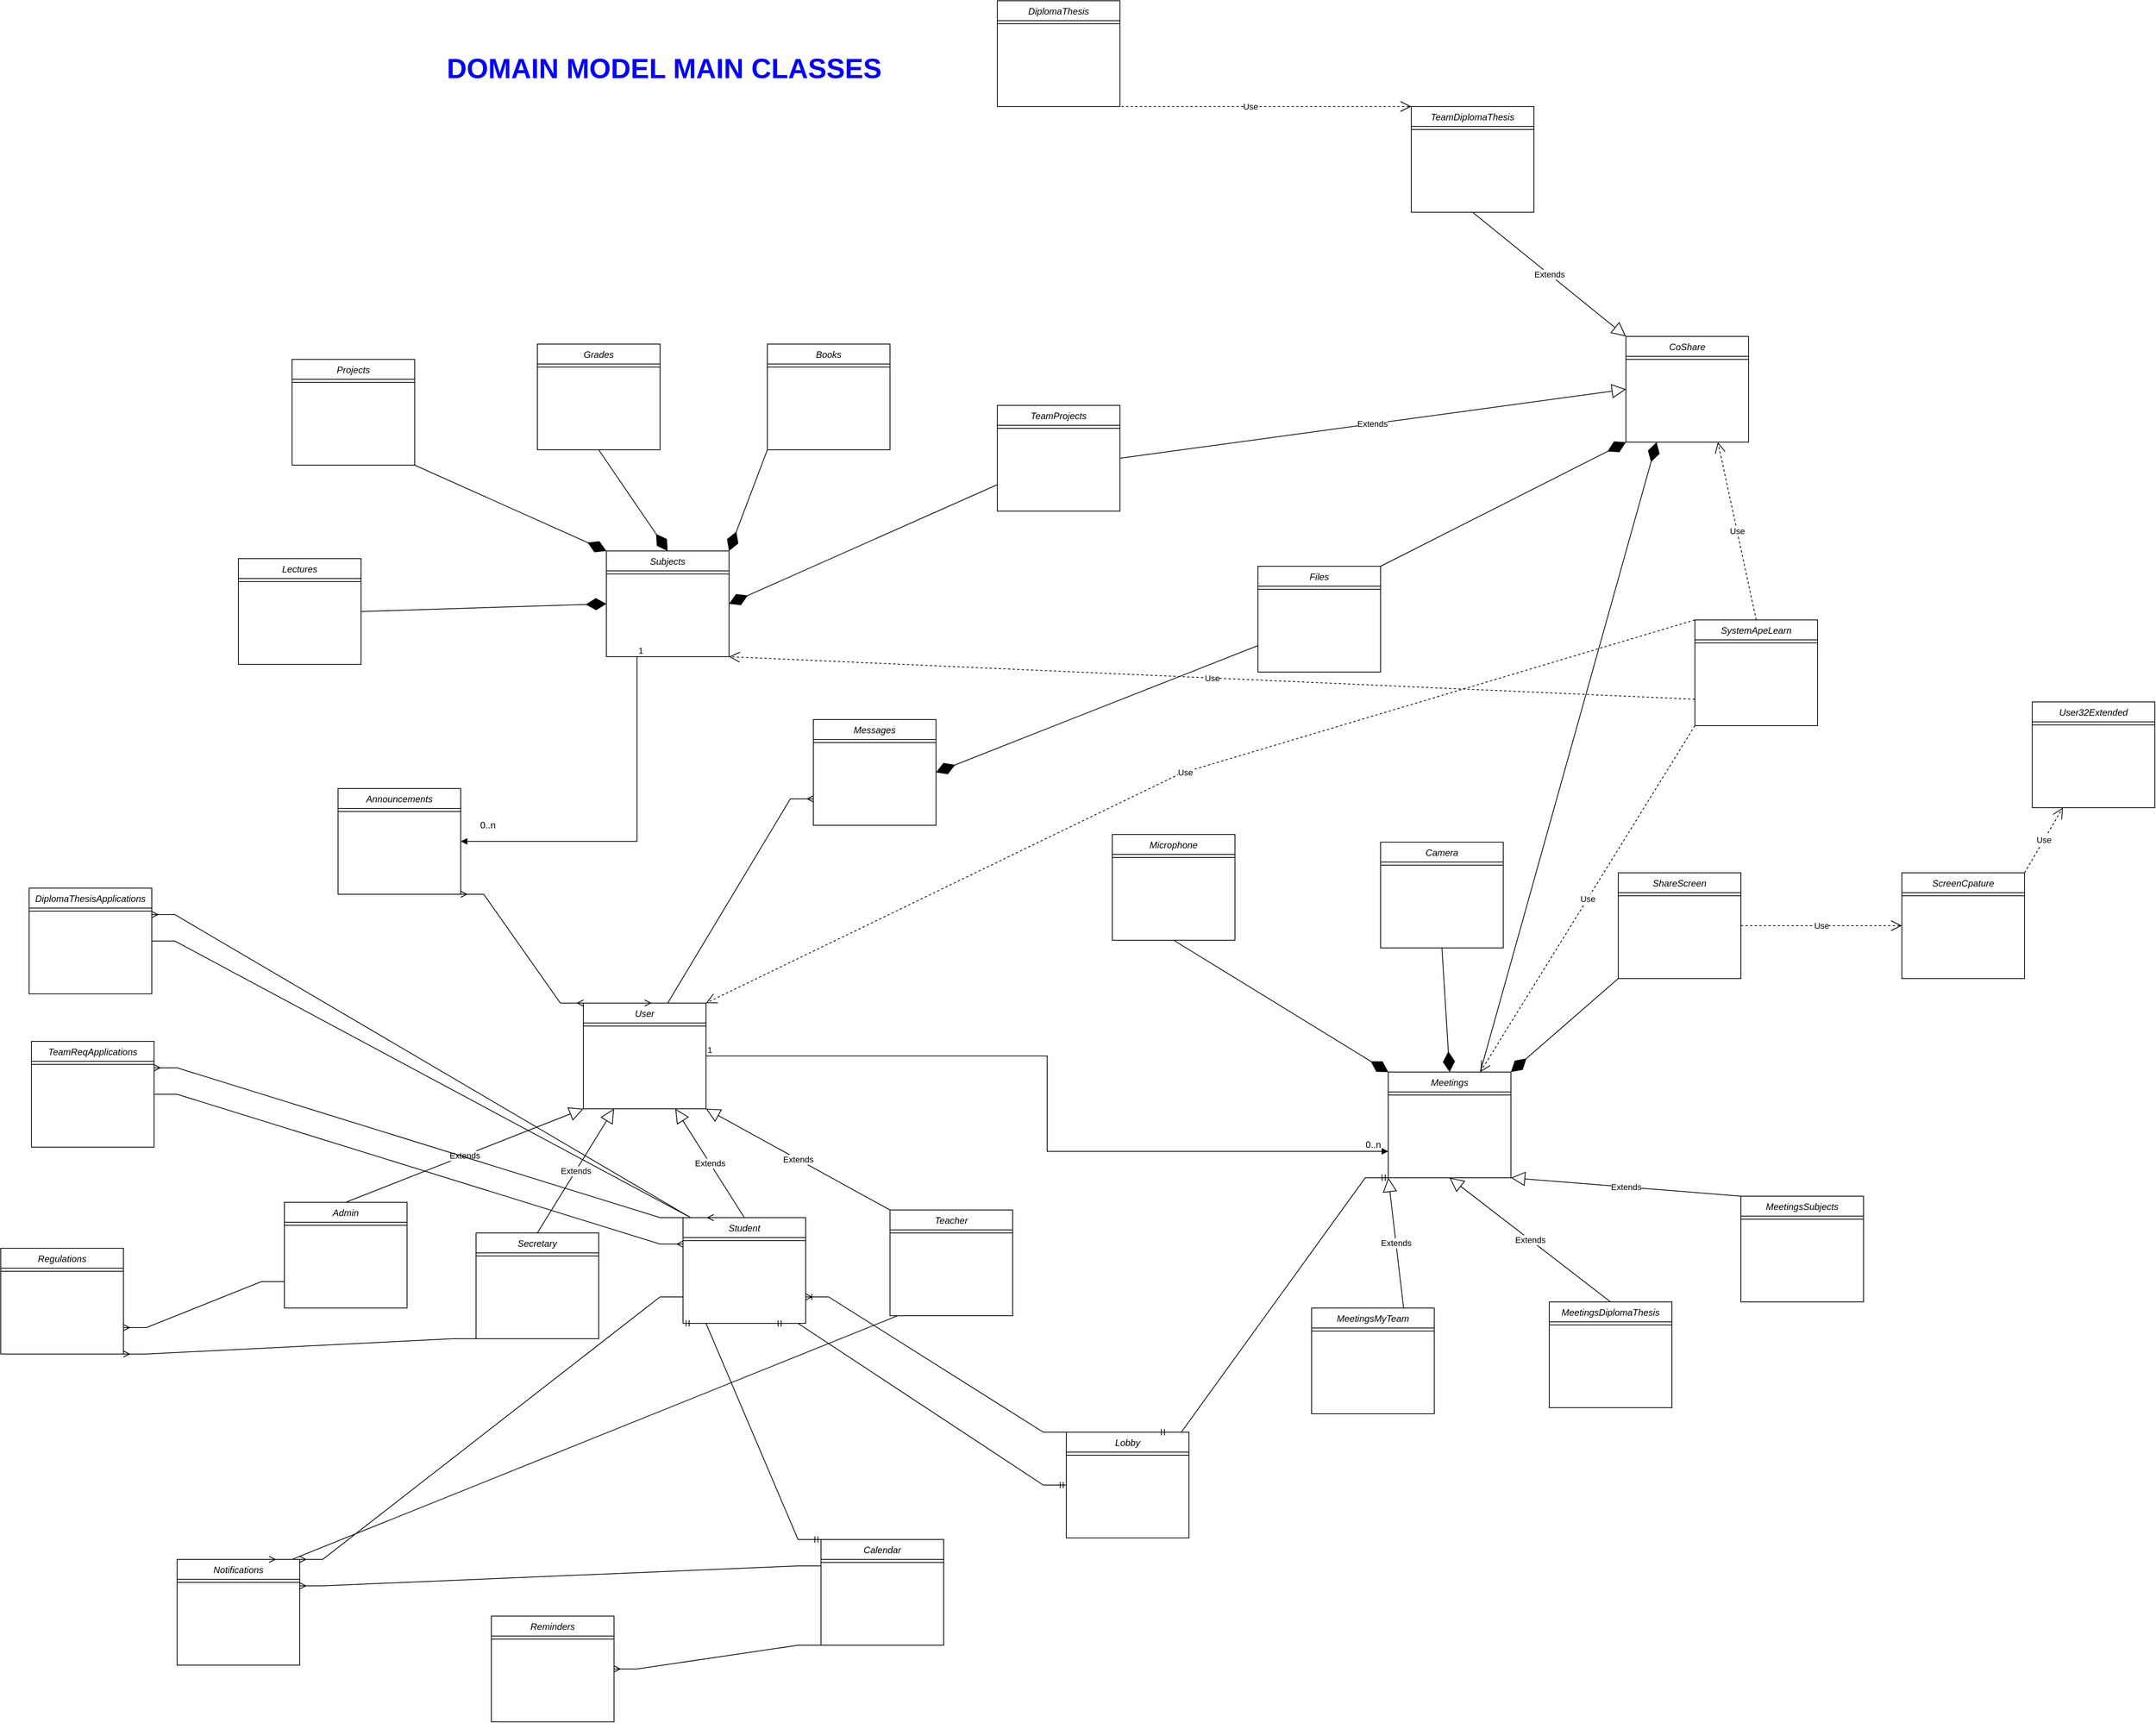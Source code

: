 <mxfile version="24.2.3" type="device">
  <diagram id="C5RBs43oDa-KdzZeNtuy" name="Page-1">
    <mxGraphModel dx="9427" dy="5818" grid="1" gridSize="10" guides="1" tooltips="1" connect="1" arrows="1" fold="1" page="1" pageScale="1" pageWidth="827" pageHeight="1169" math="0" shadow="0">
      <root>
        <mxCell id="WIyWlLk6GJQsqaUBKTNV-0" />
        <mxCell id="WIyWlLk6GJQsqaUBKTNV-1" parent="WIyWlLk6GJQsqaUBKTNV-0" />
        <mxCell id="zkfFHV4jXpPFQw0GAbJ--0" value="User" style="swimlane;fontStyle=2;align=center;verticalAlign=top;childLayout=stackLayout;horizontal=1;startSize=26;horizontalStack=0;resizeParent=1;resizeLast=0;collapsible=1;marginBottom=0;rounded=0;shadow=0;strokeWidth=1;" parent="WIyWlLk6GJQsqaUBKTNV-1" vertex="1">
          <mxGeometry x="150" y="40" width="160" height="138" as="geometry">
            <mxRectangle x="230" y="140" width="160" height="26" as="alternateBounds" />
          </mxGeometry>
        </mxCell>
        <mxCell id="zkfFHV4jXpPFQw0GAbJ--4" value="" style="line;html=1;strokeWidth=1;align=left;verticalAlign=middle;spacingTop=-1;spacingLeft=3;spacingRight=3;rotatable=0;labelPosition=right;points=[];portConstraint=eastwest;" parent="zkfFHV4jXpPFQw0GAbJ--0" vertex="1">
          <mxGeometry y="26" width="160" height="8" as="geometry" />
        </mxCell>
        <mxCell id="MNzMKHeOMLOMYJnxZXB7-0" value="Student" style="swimlane;fontStyle=2;align=center;verticalAlign=top;childLayout=stackLayout;horizontal=1;startSize=26;horizontalStack=0;resizeParent=1;resizeLast=0;collapsible=1;marginBottom=0;rounded=0;shadow=0;strokeWidth=1;" parent="WIyWlLk6GJQsqaUBKTNV-1" vertex="1">
          <mxGeometry x="280" y="320" width="160" height="138" as="geometry">
            <mxRectangle x="230" y="140" width="160" height="26" as="alternateBounds" />
          </mxGeometry>
        </mxCell>
        <mxCell id="MNzMKHeOMLOMYJnxZXB7-1" value="" style="line;html=1;strokeWidth=1;align=left;verticalAlign=middle;spacingTop=-1;spacingLeft=3;spacingRight=3;rotatable=0;labelPosition=right;points=[];portConstraint=eastwest;" parent="MNzMKHeOMLOMYJnxZXB7-0" vertex="1">
          <mxGeometry y="26" width="160" height="8" as="geometry" />
        </mxCell>
        <mxCell id="MNzMKHeOMLOMYJnxZXB7-2" value="Secretary" style="swimlane;fontStyle=2;align=center;verticalAlign=top;childLayout=stackLayout;horizontal=1;startSize=26;horizontalStack=0;resizeParent=1;resizeLast=0;collapsible=1;marginBottom=0;rounded=0;shadow=0;strokeWidth=1;" parent="WIyWlLk6GJQsqaUBKTNV-1" vertex="1">
          <mxGeometry x="10" y="340" width="160" height="138" as="geometry">
            <mxRectangle x="230" y="140" width="160" height="26" as="alternateBounds" />
          </mxGeometry>
        </mxCell>
        <mxCell id="MNzMKHeOMLOMYJnxZXB7-3" value="" style="line;html=1;strokeWidth=1;align=left;verticalAlign=middle;spacingTop=-1;spacingLeft=3;spacingRight=3;rotatable=0;labelPosition=right;points=[];portConstraint=eastwest;" parent="MNzMKHeOMLOMYJnxZXB7-2" vertex="1">
          <mxGeometry y="26" width="160" height="8" as="geometry" />
        </mxCell>
        <mxCell id="MNzMKHeOMLOMYJnxZXB7-4" value="Admin" style="swimlane;fontStyle=2;align=center;verticalAlign=top;childLayout=stackLayout;horizontal=1;startSize=26;horizontalStack=0;resizeParent=1;resizeLast=0;collapsible=1;marginBottom=0;rounded=0;shadow=0;strokeWidth=1;" parent="WIyWlLk6GJQsqaUBKTNV-1" vertex="1">
          <mxGeometry x="-240" y="300" width="160" height="138" as="geometry">
            <mxRectangle x="230" y="140" width="160" height="26" as="alternateBounds" />
          </mxGeometry>
        </mxCell>
        <mxCell id="MNzMKHeOMLOMYJnxZXB7-5" value="" style="line;html=1;strokeWidth=1;align=left;verticalAlign=middle;spacingTop=-1;spacingLeft=3;spacingRight=3;rotatable=0;labelPosition=right;points=[];portConstraint=eastwest;" parent="MNzMKHeOMLOMYJnxZXB7-4" vertex="1">
          <mxGeometry y="26" width="160" height="8" as="geometry" />
        </mxCell>
        <mxCell id="MNzMKHeOMLOMYJnxZXB7-6" value="Teacher" style="swimlane;fontStyle=2;align=center;verticalAlign=top;childLayout=stackLayout;horizontal=1;startSize=26;horizontalStack=0;resizeParent=1;resizeLast=0;collapsible=1;marginBottom=0;rounded=0;shadow=0;strokeWidth=1;" parent="WIyWlLk6GJQsqaUBKTNV-1" vertex="1">
          <mxGeometry x="550" y="310" width="160" height="138" as="geometry">
            <mxRectangle x="230" y="140" width="160" height="26" as="alternateBounds" />
          </mxGeometry>
        </mxCell>
        <mxCell id="MNzMKHeOMLOMYJnxZXB7-7" value="" style="line;html=1;strokeWidth=1;align=left;verticalAlign=middle;spacingTop=-1;spacingLeft=3;spacingRight=3;rotatable=0;labelPosition=right;points=[];portConstraint=eastwest;" parent="MNzMKHeOMLOMYJnxZXB7-6" vertex="1">
          <mxGeometry y="26" width="160" height="8" as="geometry" />
        </mxCell>
        <mxCell id="MNzMKHeOMLOMYJnxZXB7-8" value="Extends" style="endArrow=block;endSize=16;endFill=0;html=1;rounded=0;exitX=0.5;exitY=0;exitDx=0;exitDy=0;entryX=0;entryY=1;entryDx=0;entryDy=0;" parent="WIyWlLk6GJQsqaUBKTNV-1" source="MNzMKHeOMLOMYJnxZXB7-4" target="zkfFHV4jXpPFQw0GAbJ--0" edge="1">
          <mxGeometry width="160" relative="1" as="geometry">
            <mxPoint x="330" y="270" as="sourcePoint" />
            <mxPoint x="490" y="270" as="targetPoint" />
          </mxGeometry>
        </mxCell>
        <mxCell id="MNzMKHeOMLOMYJnxZXB7-9" value="Extends" style="endArrow=block;endSize=16;endFill=0;html=1;rounded=0;exitX=0.5;exitY=0;exitDx=0;exitDy=0;entryX=0.25;entryY=1;entryDx=0;entryDy=0;" parent="WIyWlLk6GJQsqaUBKTNV-1" source="MNzMKHeOMLOMYJnxZXB7-2" target="zkfFHV4jXpPFQw0GAbJ--0" edge="1">
          <mxGeometry width="160" relative="1" as="geometry">
            <mxPoint x="-150" y="310" as="sourcePoint" />
            <mxPoint x="160" y="188" as="targetPoint" />
          </mxGeometry>
        </mxCell>
        <mxCell id="MNzMKHeOMLOMYJnxZXB7-10" value="Extends" style="endArrow=block;endSize=16;endFill=0;html=1;rounded=0;exitX=0.5;exitY=0;exitDx=0;exitDy=0;entryX=0.75;entryY=1;entryDx=0;entryDy=0;" parent="WIyWlLk6GJQsqaUBKTNV-1" source="MNzMKHeOMLOMYJnxZXB7-0" target="zkfFHV4jXpPFQw0GAbJ--0" edge="1">
          <mxGeometry width="160" relative="1" as="geometry">
            <mxPoint x="100" y="350" as="sourcePoint" />
            <mxPoint x="200" y="188" as="targetPoint" />
          </mxGeometry>
        </mxCell>
        <mxCell id="MNzMKHeOMLOMYJnxZXB7-11" value="Extends" style="endArrow=block;endSize=16;endFill=0;html=1;rounded=0;exitX=0;exitY=0;exitDx=0;exitDy=0;entryX=1;entryY=1;entryDx=0;entryDy=0;" parent="WIyWlLk6GJQsqaUBKTNV-1" source="MNzMKHeOMLOMYJnxZXB7-6" target="zkfFHV4jXpPFQw0GAbJ--0" edge="1">
          <mxGeometry width="160" relative="1" as="geometry">
            <mxPoint x="370" y="350" as="sourcePoint" />
            <mxPoint x="280" y="188" as="targetPoint" />
          </mxGeometry>
        </mxCell>
        <mxCell id="MNzMKHeOMLOMYJnxZXB7-12" value="Meetings" style="swimlane;fontStyle=2;align=center;verticalAlign=top;childLayout=stackLayout;horizontal=1;startSize=26;horizontalStack=0;resizeParent=1;resizeLast=0;collapsible=1;marginBottom=0;rounded=0;shadow=0;strokeWidth=1;" parent="WIyWlLk6GJQsqaUBKTNV-1" vertex="1">
          <mxGeometry x="1200" y="130" width="160" height="138" as="geometry">
            <mxRectangle x="230" y="140" width="160" height="26" as="alternateBounds" />
          </mxGeometry>
        </mxCell>
        <mxCell id="MNzMKHeOMLOMYJnxZXB7-13" value="" style="line;html=1;strokeWidth=1;align=left;verticalAlign=middle;spacingTop=-1;spacingLeft=3;spacingRight=3;rotatable=0;labelPosition=right;points=[];portConstraint=eastwest;" parent="MNzMKHeOMLOMYJnxZXB7-12" vertex="1">
          <mxGeometry y="26" width="160" height="8" as="geometry" />
        </mxCell>
        <mxCell id="MNzMKHeOMLOMYJnxZXB7-14" value="Camera" style="swimlane;fontStyle=2;align=center;verticalAlign=top;childLayout=stackLayout;horizontal=1;startSize=26;horizontalStack=0;resizeParent=1;resizeLast=0;collapsible=1;marginBottom=0;rounded=0;shadow=0;strokeWidth=1;" parent="WIyWlLk6GJQsqaUBKTNV-1" vertex="1">
          <mxGeometry x="1190" y="-170" width="160" height="138" as="geometry">
            <mxRectangle x="230" y="140" width="160" height="26" as="alternateBounds" />
          </mxGeometry>
        </mxCell>
        <mxCell id="MNzMKHeOMLOMYJnxZXB7-15" value="" style="line;html=1;strokeWidth=1;align=left;verticalAlign=middle;spacingTop=-1;spacingLeft=3;spacingRight=3;rotatable=0;labelPosition=right;points=[];portConstraint=eastwest;" parent="MNzMKHeOMLOMYJnxZXB7-14" vertex="1">
          <mxGeometry y="26" width="160" height="8" as="geometry" />
        </mxCell>
        <mxCell id="MNzMKHeOMLOMYJnxZXB7-16" value="ShareScreen" style="swimlane;fontStyle=2;align=center;verticalAlign=top;childLayout=stackLayout;horizontal=1;startSize=26;horizontalStack=0;resizeParent=1;resizeLast=0;collapsible=1;marginBottom=0;rounded=0;shadow=0;strokeWidth=1;" parent="WIyWlLk6GJQsqaUBKTNV-1" vertex="1">
          <mxGeometry x="1500" y="-130" width="160" height="138" as="geometry">
            <mxRectangle x="230" y="140" width="160" height="26" as="alternateBounds" />
          </mxGeometry>
        </mxCell>
        <mxCell id="MNzMKHeOMLOMYJnxZXB7-17" value="" style="line;html=1;strokeWidth=1;align=left;verticalAlign=middle;spacingTop=-1;spacingLeft=3;spacingRight=3;rotatable=0;labelPosition=right;points=[];portConstraint=eastwest;" parent="MNzMKHeOMLOMYJnxZXB7-16" vertex="1">
          <mxGeometry y="26" width="160" height="8" as="geometry" />
        </mxCell>
        <mxCell id="MNzMKHeOMLOMYJnxZXB7-18" value="Microphone" style="swimlane;fontStyle=2;align=center;verticalAlign=top;childLayout=stackLayout;horizontal=1;startSize=26;horizontalStack=0;resizeParent=1;resizeLast=0;collapsible=1;marginBottom=0;rounded=0;shadow=0;strokeWidth=1;" parent="WIyWlLk6GJQsqaUBKTNV-1" vertex="1">
          <mxGeometry x="840" y="-180" width="160" height="138" as="geometry">
            <mxRectangle x="230" y="140" width="160" height="26" as="alternateBounds" />
          </mxGeometry>
        </mxCell>
        <mxCell id="MNzMKHeOMLOMYJnxZXB7-19" value="" style="line;html=1;strokeWidth=1;align=left;verticalAlign=middle;spacingTop=-1;spacingLeft=3;spacingRight=3;rotatable=0;labelPosition=right;points=[];portConstraint=eastwest;" parent="MNzMKHeOMLOMYJnxZXB7-18" vertex="1">
          <mxGeometry y="26" width="160" height="8" as="geometry" />
        </mxCell>
        <mxCell id="MNzMKHeOMLOMYJnxZXB7-20" value="" style="endArrow=diamondThin;endFill=1;endSize=24;html=1;rounded=0;exitX=0.5;exitY=1;exitDx=0;exitDy=0;entryX=0;entryY=0;entryDx=0;entryDy=0;" parent="WIyWlLk6GJQsqaUBKTNV-1" source="MNzMKHeOMLOMYJnxZXB7-18" target="MNzMKHeOMLOMYJnxZXB7-12" edge="1">
          <mxGeometry width="160" relative="1" as="geometry">
            <mxPoint x="810" y="240" as="sourcePoint" />
            <mxPoint x="970" y="240" as="targetPoint" />
          </mxGeometry>
        </mxCell>
        <mxCell id="MNzMKHeOMLOMYJnxZXB7-21" value="" style="endArrow=diamondThin;endFill=1;endSize=24;html=1;rounded=0;exitX=0.5;exitY=1;exitDx=0;exitDy=0;entryX=0.5;entryY=0;entryDx=0;entryDy=0;" parent="WIyWlLk6GJQsqaUBKTNV-1" source="MNzMKHeOMLOMYJnxZXB7-14" target="MNzMKHeOMLOMYJnxZXB7-12" edge="1">
          <mxGeometry width="160" relative="1" as="geometry">
            <mxPoint x="930" y="-32" as="sourcePoint" />
            <mxPoint x="1210" y="140" as="targetPoint" />
          </mxGeometry>
        </mxCell>
        <mxCell id="MNzMKHeOMLOMYJnxZXB7-22" value="" style="endArrow=diamondThin;endFill=1;endSize=24;html=1;rounded=0;exitX=0;exitY=1;exitDx=0;exitDy=0;entryX=1;entryY=0;entryDx=0;entryDy=0;" parent="WIyWlLk6GJQsqaUBKTNV-1" source="MNzMKHeOMLOMYJnxZXB7-16" target="MNzMKHeOMLOMYJnxZXB7-12" edge="1">
          <mxGeometry width="160" relative="1" as="geometry">
            <mxPoint x="1280" y="-22" as="sourcePoint" />
            <mxPoint x="1290" y="140" as="targetPoint" />
          </mxGeometry>
        </mxCell>
        <mxCell id="MNzMKHeOMLOMYJnxZXB7-23" value="MeetingsDiplomaThesis" style="swimlane;fontStyle=2;align=center;verticalAlign=top;childLayout=stackLayout;horizontal=1;startSize=26;horizontalStack=0;resizeParent=1;resizeLast=0;collapsible=1;marginBottom=0;rounded=0;shadow=0;strokeWidth=1;" parent="WIyWlLk6GJQsqaUBKTNV-1" vertex="1">
          <mxGeometry x="1410" y="430" width="160" height="138" as="geometry">
            <mxRectangle x="230" y="140" width="160" height="26" as="alternateBounds" />
          </mxGeometry>
        </mxCell>
        <mxCell id="MNzMKHeOMLOMYJnxZXB7-24" value="" style="line;html=1;strokeWidth=1;align=left;verticalAlign=middle;spacingTop=-1;spacingLeft=3;spacingRight=3;rotatable=0;labelPosition=right;points=[];portConstraint=eastwest;" parent="MNzMKHeOMLOMYJnxZXB7-23" vertex="1">
          <mxGeometry y="26" width="160" height="8" as="geometry" />
        </mxCell>
        <mxCell id="MNzMKHeOMLOMYJnxZXB7-25" value="MeetingsMyTeam" style="swimlane;fontStyle=2;align=center;verticalAlign=top;childLayout=stackLayout;horizontal=1;startSize=26;horizontalStack=0;resizeParent=1;resizeLast=0;collapsible=1;marginBottom=0;rounded=0;shadow=0;strokeWidth=1;" parent="WIyWlLk6GJQsqaUBKTNV-1" vertex="1">
          <mxGeometry x="1100" y="438" width="160" height="138" as="geometry">
            <mxRectangle x="230" y="140" width="160" height="26" as="alternateBounds" />
          </mxGeometry>
        </mxCell>
        <mxCell id="MNzMKHeOMLOMYJnxZXB7-26" value="" style="line;html=1;strokeWidth=1;align=left;verticalAlign=middle;spacingTop=-1;spacingLeft=3;spacingRight=3;rotatable=0;labelPosition=right;points=[];portConstraint=eastwest;" parent="MNzMKHeOMLOMYJnxZXB7-25" vertex="1">
          <mxGeometry y="26" width="160" height="8" as="geometry" />
        </mxCell>
        <mxCell id="MNzMKHeOMLOMYJnxZXB7-27" value="MeetingsSubjects" style="swimlane;fontStyle=2;align=center;verticalAlign=top;childLayout=stackLayout;horizontal=1;startSize=26;horizontalStack=0;resizeParent=1;resizeLast=0;collapsible=1;marginBottom=0;rounded=0;shadow=0;strokeWidth=1;" parent="WIyWlLk6GJQsqaUBKTNV-1" vertex="1">
          <mxGeometry x="1660" y="292" width="160" height="138" as="geometry">
            <mxRectangle x="230" y="140" width="160" height="26" as="alternateBounds" />
          </mxGeometry>
        </mxCell>
        <mxCell id="MNzMKHeOMLOMYJnxZXB7-28" value="" style="line;html=1;strokeWidth=1;align=left;verticalAlign=middle;spacingTop=-1;spacingLeft=3;spacingRight=3;rotatable=0;labelPosition=right;points=[];portConstraint=eastwest;" parent="MNzMKHeOMLOMYJnxZXB7-27" vertex="1">
          <mxGeometry y="26" width="160" height="8" as="geometry" />
        </mxCell>
        <mxCell id="MNzMKHeOMLOMYJnxZXB7-29" value="Extends" style="endArrow=block;endSize=16;endFill=0;html=1;rounded=0;exitX=0.75;exitY=0;exitDx=0;exitDy=0;entryX=0;entryY=1;entryDx=0;entryDy=0;" parent="WIyWlLk6GJQsqaUBKTNV-1" source="MNzMKHeOMLOMYJnxZXB7-25" target="MNzMKHeOMLOMYJnxZXB7-12" edge="1">
          <mxGeometry x="-0.002" width="160" relative="1" as="geometry">
            <mxPoint x="910" y="268" as="sourcePoint" />
            <mxPoint x="670" y="136" as="targetPoint" />
            <mxPoint as="offset" />
          </mxGeometry>
        </mxCell>
        <mxCell id="MNzMKHeOMLOMYJnxZXB7-30" value="Extends" style="endArrow=block;endSize=16;endFill=0;html=1;rounded=0;exitX=0.5;exitY=0;exitDx=0;exitDy=0;entryX=0.5;entryY=1;entryDx=0;entryDy=0;" parent="WIyWlLk6GJQsqaUBKTNV-1" source="MNzMKHeOMLOMYJnxZXB7-23" target="MNzMKHeOMLOMYJnxZXB7-12" edge="1">
          <mxGeometry width="160" relative="1" as="geometry">
            <mxPoint x="1070" y="390" as="sourcePoint" />
            <mxPoint x="1210" y="278" as="targetPoint" />
          </mxGeometry>
        </mxCell>
        <mxCell id="MNzMKHeOMLOMYJnxZXB7-31" value="Extends" style="endArrow=block;endSize=16;endFill=0;html=1;rounded=0;exitX=0;exitY=0;exitDx=0;exitDy=0;entryX=1;entryY=1;entryDx=0;entryDy=0;" parent="WIyWlLk6GJQsqaUBKTNV-1" source="MNzMKHeOMLOMYJnxZXB7-27" target="MNzMKHeOMLOMYJnxZXB7-12" edge="1">
          <mxGeometry width="160" relative="1" as="geometry">
            <mxPoint x="1310" y="440" as="sourcePoint" />
            <mxPoint x="1290" y="278" as="targetPoint" />
          </mxGeometry>
        </mxCell>
        <mxCell id="MNzMKHeOMLOMYJnxZXB7-32" value="" style="endArrow=block;endFill=1;html=1;edgeStyle=orthogonalEdgeStyle;align=left;verticalAlign=top;rounded=0;exitX=1;exitY=0.5;exitDx=0;exitDy=0;entryX=0;entryY=0.75;entryDx=0;entryDy=0;" parent="WIyWlLk6GJQsqaUBKTNV-1" source="zkfFHV4jXpPFQw0GAbJ--0" target="MNzMKHeOMLOMYJnxZXB7-12" edge="1">
          <mxGeometry x="-1" relative="1" as="geometry">
            <mxPoint x="890" y="240" as="sourcePoint" />
            <mxPoint x="1050" y="240" as="targetPoint" />
          </mxGeometry>
        </mxCell>
        <mxCell id="MNzMKHeOMLOMYJnxZXB7-33" value="1" style="edgeLabel;resizable=0;html=1;align=left;verticalAlign=bottom;" parent="MNzMKHeOMLOMYJnxZXB7-32" connectable="0" vertex="1">
          <mxGeometry x="-1" relative="1" as="geometry" />
        </mxCell>
        <mxCell id="MNzMKHeOMLOMYJnxZXB7-34" value="0..n" style="text;html=1;align=center;verticalAlign=middle;resizable=0;points=[];autosize=1;strokeColor=none;fillColor=none;" parent="WIyWlLk6GJQsqaUBKTNV-1" vertex="1">
          <mxGeometry x="1160" y="210" width="40" height="30" as="geometry" />
        </mxCell>
        <mxCell id="MNzMKHeOMLOMYJnxZXB7-35" value="Subjects" style="swimlane;fontStyle=2;align=center;verticalAlign=top;childLayout=stackLayout;horizontal=1;startSize=26;horizontalStack=0;resizeParent=1;resizeLast=0;collapsible=1;marginBottom=0;rounded=0;shadow=0;strokeWidth=1;" parent="WIyWlLk6GJQsqaUBKTNV-1" vertex="1">
          <mxGeometry x="180" y="-550" width="160" height="138" as="geometry">
            <mxRectangle x="230" y="140" width="160" height="26" as="alternateBounds" />
          </mxGeometry>
        </mxCell>
        <mxCell id="MNzMKHeOMLOMYJnxZXB7-36" value="" style="line;html=1;strokeWidth=1;align=left;verticalAlign=middle;spacingTop=-1;spacingLeft=3;spacingRight=3;rotatable=0;labelPosition=right;points=[];portConstraint=eastwest;" parent="MNzMKHeOMLOMYJnxZXB7-35" vertex="1">
          <mxGeometry y="26" width="160" height="8" as="geometry" />
        </mxCell>
        <mxCell id="MNzMKHeOMLOMYJnxZXB7-39" value="TeamProjects" style="swimlane;fontStyle=2;align=center;verticalAlign=top;childLayout=stackLayout;horizontal=1;startSize=26;horizontalStack=0;resizeParent=1;resizeLast=0;collapsible=1;marginBottom=0;rounded=0;shadow=0;strokeWidth=1;" parent="WIyWlLk6GJQsqaUBKTNV-1" vertex="1">
          <mxGeometry x="690" y="-740" width="160" height="138" as="geometry">
            <mxRectangle x="230" y="140" width="160" height="26" as="alternateBounds" />
          </mxGeometry>
        </mxCell>
        <mxCell id="MNzMKHeOMLOMYJnxZXB7-40" value="" style="line;html=1;strokeWidth=1;align=left;verticalAlign=middle;spacingTop=-1;spacingLeft=3;spacingRight=3;rotatable=0;labelPosition=right;points=[];portConstraint=eastwest;" parent="MNzMKHeOMLOMYJnxZXB7-39" vertex="1">
          <mxGeometry y="26" width="160" height="8" as="geometry" />
        </mxCell>
        <mxCell id="MNzMKHeOMLOMYJnxZXB7-41" value="Lectures" style="swimlane;fontStyle=2;align=center;verticalAlign=top;childLayout=stackLayout;horizontal=1;startSize=26;horizontalStack=0;resizeParent=1;resizeLast=0;collapsible=1;marginBottom=0;rounded=0;shadow=0;strokeWidth=1;" parent="WIyWlLk6GJQsqaUBKTNV-1" vertex="1">
          <mxGeometry x="-300" y="-540" width="160" height="138" as="geometry">
            <mxRectangle x="230" y="140" width="160" height="26" as="alternateBounds" />
          </mxGeometry>
        </mxCell>
        <mxCell id="MNzMKHeOMLOMYJnxZXB7-42" value="" style="line;html=1;strokeWidth=1;align=left;verticalAlign=middle;spacingTop=-1;spacingLeft=3;spacingRight=3;rotatable=0;labelPosition=right;points=[];portConstraint=eastwest;" parent="MNzMKHeOMLOMYJnxZXB7-41" vertex="1">
          <mxGeometry y="26" width="160" height="8" as="geometry" />
        </mxCell>
        <mxCell id="MNzMKHeOMLOMYJnxZXB7-43" value="Books" style="swimlane;fontStyle=2;align=center;verticalAlign=top;childLayout=stackLayout;horizontal=1;startSize=26;horizontalStack=0;resizeParent=1;resizeLast=0;collapsible=1;marginBottom=0;rounded=0;shadow=0;strokeWidth=1;" parent="WIyWlLk6GJQsqaUBKTNV-1" vertex="1">
          <mxGeometry x="390" y="-820" width="160" height="138" as="geometry">
            <mxRectangle x="230" y="140" width="160" height="26" as="alternateBounds" />
          </mxGeometry>
        </mxCell>
        <mxCell id="MNzMKHeOMLOMYJnxZXB7-44" value="" style="line;html=1;strokeWidth=1;align=left;verticalAlign=middle;spacingTop=-1;spacingLeft=3;spacingRight=3;rotatable=0;labelPosition=right;points=[];portConstraint=eastwest;" parent="MNzMKHeOMLOMYJnxZXB7-43" vertex="1">
          <mxGeometry y="26" width="160" height="8" as="geometry" />
        </mxCell>
        <mxCell id="MNzMKHeOMLOMYJnxZXB7-45" value="Grades" style="swimlane;fontStyle=2;align=center;verticalAlign=top;childLayout=stackLayout;horizontal=1;startSize=26;horizontalStack=0;resizeParent=1;resizeLast=0;collapsible=1;marginBottom=0;rounded=0;shadow=0;strokeWidth=1;" parent="WIyWlLk6GJQsqaUBKTNV-1" vertex="1">
          <mxGeometry x="90" y="-820" width="160" height="138" as="geometry">
            <mxRectangle x="230" y="140" width="160" height="26" as="alternateBounds" />
          </mxGeometry>
        </mxCell>
        <mxCell id="MNzMKHeOMLOMYJnxZXB7-46" value="" style="line;html=1;strokeWidth=1;align=left;verticalAlign=middle;spacingTop=-1;spacingLeft=3;spacingRight=3;rotatable=0;labelPosition=right;points=[];portConstraint=eastwest;" parent="MNzMKHeOMLOMYJnxZXB7-45" vertex="1">
          <mxGeometry y="26" width="160" height="8" as="geometry" />
        </mxCell>
        <mxCell id="MNzMKHeOMLOMYJnxZXB7-47" value="Projects" style="swimlane;fontStyle=2;align=center;verticalAlign=top;childLayout=stackLayout;horizontal=1;startSize=26;horizontalStack=0;resizeParent=1;resizeLast=0;collapsible=1;marginBottom=0;rounded=0;shadow=0;strokeWidth=1;" parent="WIyWlLk6GJQsqaUBKTNV-1" vertex="1">
          <mxGeometry x="-230" y="-800" width="160" height="138" as="geometry">
            <mxRectangle x="230" y="140" width="160" height="26" as="alternateBounds" />
          </mxGeometry>
        </mxCell>
        <mxCell id="MNzMKHeOMLOMYJnxZXB7-48" value="" style="line;html=1;strokeWidth=1;align=left;verticalAlign=middle;spacingTop=-1;spacingLeft=3;spacingRight=3;rotatable=0;labelPosition=right;points=[];portConstraint=eastwest;" parent="MNzMKHeOMLOMYJnxZXB7-47" vertex="1">
          <mxGeometry y="26" width="160" height="8" as="geometry" />
        </mxCell>
        <mxCell id="MNzMKHeOMLOMYJnxZXB7-49" value="" style="endArrow=diamondThin;endFill=1;endSize=24;html=1;rounded=0;exitX=1;exitY=1;exitDx=0;exitDy=0;entryX=0;entryY=0;entryDx=0;entryDy=0;" parent="WIyWlLk6GJQsqaUBKTNV-1" source="MNzMKHeOMLOMYJnxZXB7-47" target="MNzMKHeOMLOMYJnxZXB7-35" edge="1">
          <mxGeometry width="160" relative="1" as="geometry">
            <mxPoint x="-90" y="-662" as="sourcePoint" />
            <mxPoint x="190" y="-490" as="targetPoint" />
          </mxGeometry>
        </mxCell>
        <mxCell id="MNzMKHeOMLOMYJnxZXB7-50" value="" style="endArrow=diamondThin;endFill=1;endSize=24;html=1;rounded=0;exitX=1;exitY=0.5;exitDx=0;exitDy=0;entryX=0;entryY=0.5;entryDx=0;entryDy=0;" parent="WIyWlLk6GJQsqaUBKTNV-1" source="MNzMKHeOMLOMYJnxZXB7-41" target="MNzMKHeOMLOMYJnxZXB7-35" edge="1">
          <mxGeometry width="160" relative="1" as="geometry">
            <mxPoint x="-60" y="-652" as="sourcePoint" />
            <mxPoint x="190" y="-540" as="targetPoint" />
          </mxGeometry>
        </mxCell>
        <mxCell id="MNzMKHeOMLOMYJnxZXB7-51" value="" style="endArrow=diamondThin;endFill=1;endSize=24;html=1;rounded=0;exitX=0.5;exitY=1;exitDx=0;exitDy=0;entryX=0.5;entryY=0;entryDx=0;entryDy=0;" parent="WIyWlLk6GJQsqaUBKTNV-1" source="MNzMKHeOMLOMYJnxZXB7-45" target="MNzMKHeOMLOMYJnxZXB7-35" edge="1">
          <mxGeometry width="160" relative="1" as="geometry">
            <mxPoint x="-130" y="-461" as="sourcePoint" />
            <mxPoint x="190" y="-471" as="targetPoint" />
          </mxGeometry>
        </mxCell>
        <mxCell id="MNzMKHeOMLOMYJnxZXB7-52" value="" style="endArrow=diamondThin;endFill=1;endSize=24;html=1;rounded=0;exitX=0;exitY=1;exitDx=0;exitDy=0;entryX=1;entryY=0;entryDx=0;entryDy=0;" parent="WIyWlLk6GJQsqaUBKTNV-1" source="MNzMKHeOMLOMYJnxZXB7-43" target="MNzMKHeOMLOMYJnxZXB7-35" edge="1">
          <mxGeometry width="160" relative="1" as="geometry">
            <mxPoint x="180" y="-672" as="sourcePoint" />
            <mxPoint x="270" y="-540" as="targetPoint" />
          </mxGeometry>
        </mxCell>
        <mxCell id="MNzMKHeOMLOMYJnxZXB7-53" value="" style="endArrow=diamondThin;endFill=1;endSize=24;html=1;rounded=0;exitX=0;exitY=0.75;exitDx=0;exitDy=0;entryX=1;entryY=0.5;entryDx=0;entryDy=0;" parent="WIyWlLk6GJQsqaUBKTNV-1" source="MNzMKHeOMLOMYJnxZXB7-39" target="MNzMKHeOMLOMYJnxZXB7-35" edge="1">
          <mxGeometry width="160" relative="1" as="geometry">
            <mxPoint x="400" y="-672" as="sourcePoint" />
            <mxPoint x="350" y="-540" as="targetPoint" />
          </mxGeometry>
        </mxCell>
        <mxCell id="MNzMKHeOMLOMYJnxZXB7-54" value="CoShare" style="swimlane;fontStyle=2;align=center;verticalAlign=top;childLayout=stackLayout;horizontal=1;startSize=26;horizontalStack=0;resizeParent=1;resizeLast=0;collapsible=1;marginBottom=0;rounded=0;shadow=0;strokeWidth=1;" parent="WIyWlLk6GJQsqaUBKTNV-1" vertex="1">
          <mxGeometry x="1510" y="-830" width="160" height="138" as="geometry">
            <mxRectangle x="230" y="140" width="160" height="26" as="alternateBounds" />
          </mxGeometry>
        </mxCell>
        <mxCell id="MNzMKHeOMLOMYJnxZXB7-55" value="" style="line;html=1;strokeWidth=1;align=left;verticalAlign=middle;spacingTop=-1;spacingLeft=3;spacingRight=3;rotatable=0;labelPosition=right;points=[];portConstraint=eastwest;" parent="MNzMKHeOMLOMYJnxZXB7-54" vertex="1">
          <mxGeometry y="26" width="160" height="8" as="geometry" />
        </mxCell>
        <mxCell id="MNzMKHeOMLOMYJnxZXB7-57" value="" style="endArrow=diamondThin;endFill=1;endSize=24;html=1;rounded=0;exitX=0.75;exitY=0;exitDx=0;exitDy=0;entryX=0.25;entryY=1;entryDx=0;entryDy=0;" parent="WIyWlLk6GJQsqaUBKTNV-1" source="MNzMKHeOMLOMYJnxZXB7-12" target="MNzMKHeOMLOMYJnxZXB7-54" edge="1">
          <mxGeometry width="160" relative="1" as="geometry">
            <mxPoint x="1550" y="-330" as="sourcePoint" />
            <mxPoint x="1440" y="-440" as="targetPoint" />
          </mxGeometry>
        </mxCell>
        <mxCell id="MNzMKHeOMLOMYJnxZXB7-58" value="Files" style="swimlane;fontStyle=2;align=center;verticalAlign=top;childLayout=stackLayout;horizontal=1;startSize=26;horizontalStack=0;resizeParent=1;resizeLast=0;collapsible=1;marginBottom=0;rounded=0;shadow=0;strokeWidth=1;" parent="WIyWlLk6GJQsqaUBKTNV-1" vertex="1">
          <mxGeometry x="1030" y="-530" width="160" height="138" as="geometry">
            <mxRectangle x="230" y="140" width="160" height="26" as="alternateBounds" />
          </mxGeometry>
        </mxCell>
        <mxCell id="MNzMKHeOMLOMYJnxZXB7-59" value="" style="line;html=1;strokeWidth=1;align=left;verticalAlign=middle;spacingTop=-1;spacingLeft=3;spacingRight=3;rotatable=0;labelPosition=right;points=[];portConstraint=eastwest;" parent="MNzMKHeOMLOMYJnxZXB7-58" vertex="1">
          <mxGeometry y="26" width="160" height="8" as="geometry" />
        </mxCell>
        <mxCell id="MNzMKHeOMLOMYJnxZXB7-60" value="" style="endArrow=diamondThin;endFill=1;endSize=24;html=1;rounded=0;exitX=1;exitY=0;exitDx=0;exitDy=0;entryX=0;entryY=1;entryDx=0;entryDy=0;" parent="WIyWlLk6GJQsqaUBKTNV-1" source="MNzMKHeOMLOMYJnxZXB7-58" target="MNzMKHeOMLOMYJnxZXB7-54" edge="1">
          <mxGeometry width="160" relative="1" as="geometry">
            <mxPoint x="1520" y="-682" as="sourcePoint" />
            <mxPoint x="1480" y="-630" as="targetPoint" />
          </mxGeometry>
        </mxCell>
        <mxCell id="MNzMKHeOMLOMYJnxZXB7-61" value="Messages" style="swimlane;fontStyle=2;align=center;verticalAlign=top;childLayout=stackLayout;horizontal=1;startSize=26;horizontalStack=0;resizeParent=1;resizeLast=0;collapsible=1;marginBottom=0;rounded=0;shadow=0;strokeWidth=1;" parent="WIyWlLk6GJQsqaUBKTNV-1" vertex="1">
          <mxGeometry x="450" y="-330" width="160" height="138" as="geometry">
            <mxRectangle x="230" y="140" width="160" height="26" as="alternateBounds" />
          </mxGeometry>
        </mxCell>
        <mxCell id="MNzMKHeOMLOMYJnxZXB7-62" value="" style="line;html=1;strokeWidth=1;align=left;verticalAlign=middle;spacingTop=-1;spacingLeft=3;spacingRight=3;rotatable=0;labelPosition=right;points=[];portConstraint=eastwest;" parent="MNzMKHeOMLOMYJnxZXB7-61" vertex="1">
          <mxGeometry y="26" width="160" height="8" as="geometry" />
        </mxCell>
        <mxCell id="MNzMKHeOMLOMYJnxZXB7-63" value="" style="endArrow=diamondThin;endFill=1;endSize=24;html=1;rounded=0;exitX=0;exitY=0.75;exitDx=0;exitDy=0;entryX=1;entryY=0.5;entryDx=0;entryDy=0;" parent="WIyWlLk6GJQsqaUBKTNV-1" source="MNzMKHeOMLOMYJnxZXB7-58" target="MNzMKHeOMLOMYJnxZXB7-61" edge="1">
          <mxGeometry width="160" relative="1" as="geometry">
            <mxPoint x="1010" y="-579" as="sourcePoint" />
            <mxPoint x="690" y="-383" as="targetPoint" />
          </mxGeometry>
        </mxCell>
        <mxCell id="MNzMKHeOMLOMYJnxZXB7-64" value="Use" style="endArrow=open;endSize=12;dashed=1;html=1;rounded=0;exitX=1;exitY=0.5;exitDx=0;exitDy=0;entryX=0;entryY=0.5;entryDx=0;entryDy=0;" parent="WIyWlLk6GJQsqaUBKTNV-1" source="MNzMKHeOMLOMYJnxZXB7-16" target="MNzMKHeOMLOMYJnxZXB7-65" edge="1">
          <mxGeometry width="160" relative="1" as="geometry">
            <mxPoint x="1620" y="-290" as="sourcePoint" />
            <mxPoint x="1780" y="-290" as="targetPoint" />
          </mxGeometry>
        </mxCell>
        <mxCell id="MNzMKHeOMLOMYJnxZXB7-65" value="ScreenCpature" style="swimlane;fontStyle=2;align=center;verticalAlign=top;childLayout=stackLayout;horizontal=1;startSize=26;horizontalStack=0;resizeParent=1;resizeLast=0;collapsible=1;marginBottom=0;rounded=0;shadow=0;strokeWidth=1;" parent="WIyWlLk6GJQsqaUBKTNV-1" vertex="1">
          <mxGeometry x="1870" y="-130" width="160" height="138" as="geometry">
            <mxRectangle x="230" y="140" width="160" height="26" as="alternateBounds" />
          </mxGeometry>
        </mxCell>
        <mxCell id="MNzMKHeOMLOMYJnxZXB7-66" value="" style="line;html=1;strokeWidth=1;align=left;verticalAlign=middle;spacingTop=-1;spacingLeft=3;spacingRight=3;rotatable=0;labelPosition=right;points=[];portConstraint=eastwest;" parent="MNzMKHeOMLOMYJnxZXB7-65" vertex="1">
          <mxGeometry y="26" width="160" height="8" as="geometry" />
        </mxCell>
        <mxCell id="MNzMKHeOMLOMYJnxZXB7-67" value="Announcements" style="swimlane;fontStyle=2;align=center;verticalAlign=top;childLayout=stackLayout;horizontal=1;startSize=26;horizontalStack=0;resizeParent=1;resizeLast=0;collapsible=1;marginBottom=0;rounded=0;shadow=0;strokeWidth=1;" parent="WIyWlLk6GJQsqaUBKTNV-1" vertex="1">
          <mxGeometry x="-170" y="-240" width="160" height="138" as="geometry">
            <mxRectangle x="230" y="140" width="160" height="26" as="alternateBounds" />
          </mxGeometry>
        </mxCell>
        <mxCell id="MNzMKHeOMLOMYJnxZXB7-68" value="" style="line;html=1;strokeWidth=1;align=left;verticalAlign=middle;spacingTop=-1;spacingLeft=3;spacingRight=3;rotatable=0;labelPosition=right;points=[];portConstraint=eastwest;" parent="MNzMKHeOMLOMYJnxZXB7-67" vertex="1">
          <mxGeometry y="26" width="160" height="8" as="geometry" />
        </mxCell>
        <mxCell id="MNzMKHeOMLOMYJnxZXB7-69" value="" style="endArrow=block;endFill=1;html=1;edgeStyle=orthogonalEdgeStyle;align=left;verticalAlign=top;rounded=0;exitX=0.25;exitY=1;exitDx=0;exitDy=0;entryX=1;entryY=0.5;entryDx=0;entryDy=0;" parent="WIyWlLk6GJQsqaUBKTNV-1" source="MNzMKHeOMLOMYJnxZXB7-35" target="MNzMKHeOMLOMYJnxZXB7-67" edge="1">
          <mxGeometry x="-1" relative="1" as="geometry">
            <mxPoint x="320" y="119" as="sourcePoint" />
            <mxPoint x="1210" y="244" as="targetPoint" />
          </mxGeometry>
        </mxCell>
        <mxCell id="MNzMKHeOMLOMYJnxZXB7-70" value="1" style="edgeLabel;resizable=0;html=1;align=left;verticalAlign=bottom;" parent="MNzMKHeOMLOMYJnxZXB7-69" connectable="0" vertex="1">
          <mxGeometry x="-1" relative="1" as="geometry" />
        </mxCell>
        <mxCell id="MNzMKHeOMLOMYJnxZXB7-71" value="&#xa;&lt;span style=&quot;color: rgb(0, 0, 0); font-family: Helvetica; font-size: 12px; font-style: normal; font-variant-ligatures: normal; font-variant-caps: normal; font-weight: 400; letter-spacing: normal; orphans: 2; text-align: center; text-indent: 0px; text-transform: none; widows: 2; word-spacing: 0px; -webkit-text-stroke-width: 0px; white-space: nowrap; background-color: rgb(251, 251, 251); text-decoration-thickness: initial; text-decoration-style: initial; text-decoration-color: initial; display: inline !important; float: none;&quot;&gt;0..n&lt;/span&gt;&#xa;&#xa;" style="text;html=1;align=center;verticalAlign=middle;resizable=0;points=[];autosize=1;strokeColor=none;fillColor=none;" parent="WIyWlLk6GJQsqaUBKTNV-1" vertex="1">
          <mxGeometry x="5" y="-215" width="40" height="60" as="geometry" />
        </mxCell>
        <mxCell id="MNzMKHeOMLOMYJnxZXB7-74" value="SystemApeLearn" style="swimlane;fontStyle=2;align=center;verticalAlign=top;childLayout=stackLayout;horizontal=1;startSize=26;horizontalStack=0;resizeParent=1;resizeLast=0;collapsible=1;marginBottom=0;rounded=0;shadow=0;strokeWidth=1;" parent="WIyWlLk6GJQsqaUBKTNV-1" vertex="1">
          <mxGeometry x="1600" y="-460" width="160" height="138" as="geometry">
            <mxRectangle x="230" y="140" width="160" height="26" as="alternateBounds" />
          </mxGeometry>
        </mxCell>
        <mxCell id="MNzMKHeOMLOMYJnxZXB7-75" value="" style="line;html=1;strokeWidth=1;align=left;verticalAlign=middle;spacingTop=-1;spacingLeft=3;spacingRight=3;rotatable=0;labelPosition=right;points=[];portConstraint=eastwest;" parent="MNzMKHeOMLOMYJnxZXB7-74" vertex="1">
          <mxGeometry y="26" width="160" height="8" as="geometry" />
        </mxCell>
        <mxCell id="MNzMKHeOMLOMYJnxZXB7-78" value="TeamDiplomaThesis" style="swimlane;fontStyle=2;align=center;verticalAlign=top;childLayout=stackLayout;horizontal=1;startSize=26;horizontalStack=0;resizeParent=1;resizeLast=0;collapsible=1;marginBottom=0;rounded=0;shadow=0;strokeWidth=1;" parent="WIyWlLk6GJQsqaUBKTNV-1" vertex="1">
          <mxGeometry x="1230" y="-1130" width="160" height="138" as="geometry">
            <mxRectangle x="230" y="140" width="160" height="26" as="alternateBounds" />
          </mxGeometry>
        </mxCell>
        <mxCell id="MNzMKHeOMLOMYJnxZXB7-79" value="" style="line;html=1;strokeWidth=1;align=left;verticalAlign=middle;spacingTop=-1;spacingLeft=3;spacingRight=3;rotatable=0;labelPosition=right;points=[];portConstraint=eastwest;" parent="MNzMKHeOMLOMYJnxZXB7-78" vertex="1">
          <mxGeometry y="26" width="160" height="8" as="geometry" />
        </mxCell>
        <mxCell id="MNzMKHeOMLOMYJnxZXB7-80" value="Extends" style="endArrow=block;endSize=16;endFill=0;html=1;rounded=0;exitX=1;exitY=0.5;exitDx=0;exitDy=0;entryX=0;entryY=0.5;entryDx=0;entryDy=0;" parent="WIyWlLk6GJQsqaUBKTNV-1" source="MNzMKHeOMLOMYJnxZXB7-39" target="MNzMKHeOMLOMYJnxZXB7-54" edge="1">
          <mxGeometry x="-0.002" width="160" relative="1" as="geometry">
            <mxPoint x="1030" y="-810" as="sourcePoint" />
            <mxPoint x="1010" y="-980" as="targetPoint" />
            <mxPoint as="offset" />
          </mxGeometry>
        </mxCell>
        <mxCell id="MNzMKHeOMLOMYJnxZXB7-81" value="Extends" style="endArrow=block;endSize=16;endFill=0;html=1;rounded=0;exitX=0.5;exitY=1;exitDx=0;exitDy=0;entryX=0;entryY=0;entryDx=0;entryDy=0;" parent="WIyWlLk6GJQsqaUBKTNV-1" source="MNzMKHeOMLOMYJnxZXB7-78" target="MNzMKHeOMLOMYJnxZXB7-54" edge="1">
          <mxGeometry x="-0.002" width="160" relative="1" as="geometry">
            <mxPoint x="860" y="-661" as="sourcePoint" />
            <mxPoint x="1520" y="-751" as="targetPoint" />
            <mxPoint as="offset" />
          </mxGeometry>
        </mxCell>
        <mxCell id="MNzMKHeOMLOMYJnxZXB7-82" value="DiplomaThesis" style="swimlane;fontStyle=2;align=center;verticalAlign=top;childLayout=stackLayout;horizontal=1;startSize=26;horizontalStack=0;resizeParent=1;resizeLast=0;collapsible=1;marginBottom=0;rounded=0;shadow=0;strokeWidth=1;" parent="WIyWlLk6GJQsqaUBKTNV-1" vertex="1">
          <mxGeometry x="690" y="-1268" width="160" height="138" as="geometry">
            <mxRectangle x="230" y="140" width="160" height="26" as="alternateBounds" />
          </mxGeometry>
        </mxCell>
        <mxCell id="MNzMKHeOMLOMYJnxZXB7-83" value="" style="line;html=1;strokeWidth=1;align=left;verticalAlign=middle;spacingTop=-1;spacingLeft=3;spacingRight=3;rotatable=0;labelPosition=right;points=[];portConstraint=eastwest;" parent="MNzMKHeOMLOMYJnxZXB7-82" vertex="1">
          <mxGeometry y="26" width="160" height="8" as="geometry" />
        </mxCell>
        <mxCell id="MNzMKHeOMLOMYJnxZXB7-84" value="Use" style="endArrow=open;endSize=12;dashed=1;html=1;rounded=0;exitX=0.75;exitY=1;exitDx=0;exitDy=0;entryX=0;entryY=0;entryDx=0;entryDy=0;" parent="WIyWlLk6GJQsqaUBKTNV-1" source="MNzMKHeOMLOMYJnxZXB7-82" target="MNzMKHeOMLOMYJnxZXB7-78" edge="1">
          <mxGeometry width="160" relative="1" as="geometry">
            <mxPoint x="1020" y="-1250" as="sourcePoint" />
            <mxPoint x="1230" y="-1250" as="targetPoint" />
          </mxGeometry>
        </mxCell>
        <mxCell id="MNzMKHeOMLOMYJnxZXB7-85" value="Use" style="endArrow=open;endSize=12;dashed=1;html=1;rounded=0;exitX=0.5;exitY=0;exitDx=0;exitDy=0;entryX=0.75;entryY=1;entryDx=0;entryDy=0;" parent="WIyWlLk6GJQsqaUBKTNV-1" source="MNzMKHeOMLOMYJnxZXB7-74" target="MNzMKHeOMLOMYJnxZXB7-54" edge="1">
          <mxGeometry width="160" relative="1" as="geometry">
            <mxPoint x="830" y="-1182" as="sourcePoint" />
            <mxPoint x="1240" y="-1120" as="targetPoint" />
          </mxGeometry>
        </mxCell>
        <mxCell id="MNzMKHeOMLOMYJnxZXB7-86" value="Use" style="endArrow=open;endSize=12;dashed=1;html=1;rounded=0;exitX=0;exitY=1;exitDx=0;exitDy=0;entryX=0.75;entryY=0;entryDx=0;entryDy=0;" parent="WIyWlLk6GJQsqaUBKTNV-1" source="MNzMKHeOMLOMYJnxZXB7-74" target="MNzMKHeOMLOMYJnxZXB7-12" edge="1">
          <mxGeometry width="160" relative="1" as="geometry">
            <mxPoint x="1690" y="-450" as="sourcePoint" />
            <mxPoint x="1640" y="-682" as="targetPoint" />
          </mxGeometry>
        </mxCell>
        <mxCell id="MNzMKHeOMLOMYJnxZXB7-87" value="Use" style="endArrow=open;endSize=12;dashed=1;html=1;rounded=0;exitX=0;exitY=0.75;exitDx=0;exitDy=0;entryX=1;entryY=1;entryDx=0;entryDy=0;" parent="WIyWlLk6GJQsqaUBKTNV-1" source="MNzMKHeOMLOMYJnxZXB7-74" target="MNzMKHeOMLOMYJnxZXB7-35" edge="1">
          <mxGeometry width="160" relative="1" as="geometry">
            <mxPoint x="1610" y="-312" as="sourcePoint" />
            <mxPoint x="1330" y="140" as="targetPoint" />
          </mxGeometry>
        </mxCell>
        <mxCell id="MNzMKHeOMLOMYJnxZXB7-88" value="Use" style="endArrow=open;endSize=12;dashed=1;html=1;rounded=0;exitX=0;exitY=0;exitDx=0;exitDy=0;entryX=1;entryY=0;entryDx=0;entryDy=0;" parent="WIyWlLk6GJQsqaUBKTNV-1" source="MNzMKHeOMLOMYJnxZXB7-74" target="zkfFHV4jXpPFQw0GAbJ--0" edge="1">
          <mxGeometry width="160" relative="1" as="geometry">
            <mxPoint x="1610" y="-346" as="sourcePoint" />
            <mxPoint x="350" y="-402" as="targetPoint" />
            <Array as="points">
              <mxPoint x="930" y="-260" />
            </Array>
          </mxGeometry>
        </mxCell>
        <mxCell id="6Rzso0yKVnZBcH3jZxtz-0" value="Calendar" style="swimlane;fontStyle=2;align=center;verticalAlign=top;childLayout=stackLayout;horizontal=1;startSize=26;horizontalStack=0;resizeParent=1;resizeLast=0;collapsible=1;marginBottom=0;rounded=0;shadow=0;strokeWidth=1;" vertex="1" parent="WIyWlLk6GJQsqaUBKTNV-1">
          <mxGeometry x="460" y="740" width="160" height="138" as="geometry">
            <mxRectangle x="230" y="140" width="160" height="26" as="alternateBounds" />
          </mxGeometry>
        </mxCell>
        <mxCell id="6Rzso0yKVnZBcH3jZxtz-1" value="" style="line;html=1;strokeWidth=1;align=left;verticalAlign=middle;spacingTop=-1;spacingLeft=3;spacingRight=3;rotatable=0;labelPosition=right;points=[];portConstraint=eastwest;" vertex="1" parent="6Rzso0yKVnZBcH3jZxtz-0">
          <mxGeometry y="26" width="160" height="8" as="geometry" />
        </mxCell>
        <mxCell id="6Rzso0yKVnZBcH3jZxtz-2" value="DiplomaThesisApplications" style="swimlane;fontStyle=2;align=center;verticalAlign=top;childLayout=stackLayout;horizontal=1;startSize=26;horizontalStack=0;resizeParent=1;resizeLast=0;collapsible=1;marginBottom=0;rounded=0;shadow=0;strokeWidth=1;" vertex="1" parent="WIyWlLk6GJQsqaUBKTNV-1">
          <mxGeometry x="-573" y="-110" width="160" height="138" as="geometry">
            <mxRectangle x="230" y="140" width="160" height="26" as="alternateBounds" />
          </mxGeometry>
        </mxCell>
        <mxCell id="6Rzso0yKVnZBcH3jZxtz-3" value="" style="line;html=1;strokeWidth=1;align=left;verticalAlign=middle;spacingTop=-1;spacingLeft=3;spacingRight=3;rotatable=0;labelPosition=right;points=[];portConstraint=eastwest;" vertex="1" parent="6Rzso0yKVnZBcH3jZxtz-2">
          <mxGeometry y="26" width="160" height="8" as="geometry" />
        </mxCell>
        <mxCell id="6Rzso0yKVnZBcH3jZxtz-4" value="Lobby" style="swimlane;fontStyle=2;align=center;verticalAlign=top;childLayout=stackLayout;horizontal=1;startSize=26;horizontalStack=0;resizeParent=1;resizeLast=0;collapsible=1;marginBottom=0;rounded=0;shadow=0;strokeWidth=1;" vertex="1" parent="WIyWlLk6GJQsqaUBKTNV-1">
          <mxGeometry x="780" y="600" width="160" height="138" as="geometry">
            <mxRectangle x="230" y="140" width="160" height="26" as="alternateBounds" />
          </mxGeometry>
        </mxCell>
        <mxCell id="6Rzso0yKVnZBcH3jZxtz-5" value="" style="line;html=1;strokeWidth=1;align=left;verticalAlign=middle;spacingTop=-1;spacingLeft=3;spacingRight=3;rotatable=0;labelPosition=right;points=[];portConstraint=eastwest;" vertex="1" parent="6Rzso0yKVnZBcH3jZxtz-4">
          <mxGeometry y="26" width="160" height="8" as="geometry" />
        </mxCell>
        <mxCell id="6Rzso0yKVnZBcH3jZxtz-6" value="Regulations" style="swimlane;fontStyle=2;align=center;verticalAlign=top;childLayout=stackLayout;horizontal=1;startSize=26;horizontalStack=0;resizeParent=1;resizeLast=0;collapsible=1;marginBottom=0;rounded=0;shadow=0;strokeWidth=1;" vertex="1" parent="WIyWlLk6GJQsqaUBKTNV-1">
          <mxGeometry x="-610" y="360" width="160" height="138" as="geometry">
            <mxRectangle x="230" y="140" width="160" height="26" as="alternateBounds" />
          </mxGeometry>
        </mxCell>
        <mxCell id="6Rzso0yKVnZBcH3jZxtz-7" value="" style="line;html=1;strokeWidth=1;align=left;verticalAlign=middle;spacingTop=-1;spacingLeft=3;spacingRight=3;rotatable=0;labelPosition=right;points=[];portConstraint=eastwest;" vertex="1" parent="6Rzso0yKVnZBcH3jZxtz-6">
          <mxGeometry y="26" width="160" height="8" as="geometry" />
        </mxCell>
        <mxCell id="6Rzso0yKVnZBcH3jZxtz-8" value="Reminders" style="swimlane;fontStyle=2;align=center;verticalAlign=top;childLayout=stackLayout;horizontal=1;startSize=26;horizontalStack=0;resizeParent=1;resizeLast=0;collapsible=1;marginBottom=0;rounded=0;shadow=0;strokeWidth=1;" vertex="1" parent="WIyWlLk6GJQsqaUBKTNV-1">
          <mxGeometry x="30" y="840" width="160" height="138" as="geometry">
            <mxRectangle x="230" y="140" width="160" height="26" as="alternateBounds" />
          </mxGeometry>
        </mxCell>
        <mxCell id="6Rzso0yKVnZBcH3jZxtz-9" value="" style="line;html=1;strokeWidth=1;align=left;verticalAlign=middle;spacingTop=-1;spacingLeft=3;spacingRight=3;rotatable=0;labelPosition=right;points=[];portConstraint=eastwest;" vertex="1" parent="6Rzso0yKVnZBcH3jZxtz-8">
          <mxGeometry y="26" width="160" height="8" as="geometry" />
        </mxCell>
        <mxCell id="6Rzso0yKVnZBcH3jZxtz-10" value="TeamReqApplications" style="swimlane;fontStyle=2;align=center;verticalAlign=top;childLayout=stackLayout;horizontal=1;startSize=26;horizontalStack=0;resizeParent=1;resizeLast=0;collapsible=1;marginBottom=0;rounded=0;shadow=0;strokeWidth=1;" vertex="1" parent="WIyWlLk6GJQsqaUBKTNV-1">
          <mxGeometry x="-570" y="90" width="160" height="138" as="geometry">
            <mxRectangle x="230" y="140" width="160" height="26" as="alternateBounds" />
          </mxGeometry>
        </mxCell>
        <mxCell id="6Rzso0yKVnZBcH3jZxtz-11" value="" style="line;html=1;strokeWidth=1;align=left;verticalAlign=middle;spacingTop=-1;spacingLeft=3;spacingRight=3;rotatable=0;labelPosition=right;points=[];portConstraint=eastwest;" vertex="1" parent="6Rzso0yKVnZBcH3jZxtz-10">
          <mxGeometry y="26" width="160" height="8" as="geometry" />
        </mxCell>
        <mxCell id="6Rzso0yKVnZBcH3jZxtz-12" value="User32Extended" style="swimlane;fontStyle=2;align=center;verticalAlign=top;childLayout=stackLayout;horizontal=1;startSize=26;horizontalStack=0;resizeParent=1;resizeLast=0;collapsible=1;marginBottom=0;rounded=0;shadow=0;strokeWidth=1;" vertex="1" parent="WIyWlLk6GJQsqaUBKTNV-1">
          <mxGeometry x="2040" y="-353" width="160" height="138" as="geometry">
            <mxRectangle x="230" y="140" width="160" height="26" as="alternateBounds" />
          </mxGeometry>
        </mxCell>
        <mxCell id="6Rzso0yKVnZBcH3jZxtz-13" value="" style="line;html=1;strokeWidth=1;align=left;verticalAlign=middle;spacingTop=-1;spacingLeft=3;spacingRight=3;rotatable=0;labelPosition=right;points=[];portConstraint=eastwest;" vertex="1" parent="6Rzso0yKVnZBcH3jZxtz-12">
          <mxGeometry y="26" width="160" height="8" as="geometry" />
        </mxCell>
        <mxCell id="6Rzso0yKVnZBcH3jZxtz-14" value="Notifications" style="swimlane;fontStyle=2;align=center;verticalAlign=top;childLayout=stackLayout;horizontal=1;startSize=26;horizontalStack=0;resizeParent=1;resizeLast=0;collapsible=1;marginBottom=0;rounded=0;shadow=0;strokeWidth=1;" vertex="1" parent="WIyWlLk6GJQsqaUBKTNV-1">
          <mxGeometry x="-380" y="766" width="160" height="138" as="geometry">
            <mxRectangle x="230" y="140" width="160" height="26" as="alternateBounds" />
          </mxGeometry>
        </mxCell>
        <mxCell id="6Rzso0yKVnZBcH3jZxtz-15" value="" style="line;html=1;strokeWidth=1;align=left;verticalAlign=middle;spacingTop=-1;spacingLeft=3;spacingRight=3;rotatable=0;labelPosition=right;points=[];portConstraint=eastwest;" vertex="1" parent="6Rzso0yKVnZBcH3jZxtz-14">
          <mxGeometry y="26" width="160" height="8" as="geometry" />
        </mxCell>
        <mxCell id="6Rzso0yKVnZBcH3jZxtz-16" value="" style="edgeStyle=entityRelationEdgeStyle;fontSize=12;html=1;endArrow=ERmandOne;startArrow=ERmandOne;rounded=0;entryX=0;entryY=1;entryDx=0;entryDy=0;exitX=0;exitY=0;exitDx=0;exitDy=0;" edge="1" parent="WIyWlLk6GJQsqaUBKTNV-1" source="6Rzso0yKVnZBcH3jZxtz-0" target="MNzMKHeOMLOMYJnxZXB7-0">
          <mxGeometry width="100" height="100" relative="1" as="geometry">
            <mxPoint x="140" y="580" as="sourcePoint" />
            <mxPoint x="240" y="480" as="targetPoint" />
          </mxGeometry>
        </mxCell>
        <mxCell id="6Rzso0yKVnZBcH3jZxtz-17" value="" style="edgeStyle=entityRelationEdgeStyle;fontSize=12;html=1;endArrow=ERmany;rounded=0;entryX=1;entryY=0;entryDx=0;entryDy=0;exitX=0;exitY=0.75;exitDx=0;exitDy=0;" edge="1" parent="WIyWlLk6GJQsqaUBKTNV-1" source="MNzMKHeOMLOMYJnxZXB7-0" target="6Rzso0yKVnZBcH3jZxtz-14">
          <mxGeometry width="100" height="100" relative="1" as="geometry">
            <mxPoint x="140" y="580" as="sourcePoint" />
            <mxPoint x="240" y="480" as="targetPoint" />
          </mxGeometry>
        </mxCell>
        <mxCell id="6Rzso0yKVnZBcH3jZxtz-18" value="" style="edgeStyle=entityRelationEdgeStyle;fontSize=12;html=1;endArrow=ERmany;rounded=0;entryX=1;entryY=0.25;entryDx=0;entryDy=0;exitX=0;exitY=0.25;exitDx=0;exitDy=0;" edge="1" parent="WIyWlLk6GJQsqaUBKTNV-1" source="6Rzso0yKVnZBcH3jZxtz-0" target="6Rzso0yKVnZBcH3jZxtz-14">
          <mxGeometry width="100" height="100" relative="1" as="geometry">
            <mxPoint x="290" y="454" as="sourcePoint" />
            <mxPoint x="-210" y="776" as="targetPoint" />
          </mxGeometry>
        </mxCell>
        <mxCell id="6Rzso0yKVnZBcH3jZxtz-19" value="" style="edgeStyle=entityRelationEdgeStyle;fontSize=12;html=1;endArrow=ERmany;rounded=0;entryX=1;entryY=0.5;entryDx=0;entryDy=0;exitX=0;exitY=1;exitDx=0;exitDy=0;" edge="1" parent="WIyWlLk6GJQsqaUBKTNV-1" source="6Rzso0yKVnZBcH3jZxtz-0" target="6Rzso0yKVnZBcH3jZxtz-8">
          <mxGeometry width="100" height="100" relative="1" as="geometry">
            <mxPoint x="470" y="785" as="sourcePoint" />
            <mxPoint x="-210" y="810" as="targetPoint" />
          </mxGeometry>
        </mxCell>
        <mxCell id="6Rzso0yKVnZBcH3jZxtz-20" value="" style="edgeStyle=entityRelationEdgeStyle;fontSize=12;html=1;endArrow=ERmany;rounded=0;entryX=0.75;entryY=0;entryDx=0;entryDy=0;exitX=0.25;exitY=1;exitDx=0;exitDy=0;" edge="1" parent="WIyWlLk6GJQsqaUBKTNV-1" source="MNzMKHeOMLOMYJnxZXB7-6" target="6Rzso0yKVnZBcH3jZxtz-14">
          <mxGeometry width="100" height="100" relative="1" as="geometry">
            <mxPoint x="290" y="454" as="sourcePoint" />
            <mxPoint x="-210" y="776" as="targetPoint" />
          </mxGeometry>
        </mxCell>
        <mxCell id="6Rzso0yKVnZBcH3jZxtz-21" value="" style="edgeStyle=entityRelationEdgeStyle;fontSize=12;html=1;endArrow=ERmany;rounded=0;entryX=1;entryY=0.75;entryDx=0;entryDy=0;exitX=0;exitY=0.75;exitDx=0;exitDy=0;" edge="1" parent="WIyWlLk6GJQsqaUBKTNV-1" source="MNzMKHeOMLOMYJnxZXB7-4" target="6Rzso0yKVnZBcH3jZxtz-6">
          <mxGeometry width="100" height="100" relative="1" as="geometry">
            <mxPoint x="290" y="453" as="sourcePoint" />
            <mxPoint x="-210" y="776" as="targetPoint" />
          </mxGeometry>
        </mxCell>
        <mxCell id="6Rzso0yKVnZBcH3jZxtz-22" value="" style="edgeStyle=entityRelationEdgeStyle;fontSize=12;html=1;endArrow=ERmany;rounded=0;entryX=1;entryY=1;entryDx=0;entryDy=0;exitX=0;exitY=1;exitDx=0;exitDy=0;" edge="1" parent="WIyWlLk6GJQsqaUBKTNV-1" source="MNzMKHeOMLOMYJnxZXB7-2" target="6Rzso0yKVnZBcH3jZxtz-6">
          <mxGeometry width="100" height="100" relative="1" as="geometry">
            <mxPoint x="-230" y="413" as="sourcePoint" />
            <mxPoint x="-440" y="473" as="targetPoint" />
          </mxGeometry>
        </mxCell>
        <mxCell id="6Rzso0yKVnZBcH3jZxtz-23" value="" style="edgeStyle=entityRelationEdgeStyle;fontSize=12;html=1;endArrow=ERmany;rounded=0;entryX=1;entryY=0.25;entryDx=0;entryDy=0;exitX=0;exitY=0;exitDx=0;exitDy=0;" edge="1" parent="WIyWlLk6GJQsqaUBKTNV-1" source="MNzMKHeOMLOMYJnxZXB7-0" target="6Rzso0yKVnZBcH3jZxtz-10">
          <mxGeometry width="100" height="100" relative="1" as="geometry">
            <mxPoint x="-230" y="413" as="sourcePoint" />
            <mxPoint x="-440" y="473" as="targetPoint" />
          </mxGeometry>
        </mxCell>
        <mxCell id="6Rzso0yKVnZBcH3jZxtz-24" value="" style="edgeStyle=entityRelationEdgeStyle;fontSize=12;html=1;endArrow=ERmany;rounded=0;entryX=0;entryY=0.25;entryDx=0;entryDy=0;exitX=1;exitY=0.5;exitDx=0;exitDy=0;" edge="1" parent="WIyWlLk6GJQsqaUBKTNV-1" source="6Rzso0yKVnZBcH3jZxtz-10" target="MNzMKHeOMLOMYJnxZXB7-0">
          <mxGeometry width="100" height="100" relative="1" as="geometry">
            <mxPoint x="290" y="350" as="sourcePoint" />
            <mxPoint x="-400" y="135" as="targetPoint" />
          </mxGeometry>
        </mxCell>
        <mxCell id="6Rzso0yKVnZBcH3jZxtz-25" value="" style="edgeStyle=entityRelationEdgeStyle;fontSize=12;html=1;endArrow=ERmany;rounded=0;entryX=1;entryY=0.25;entryDx=0;entryDy=0;exitX=0.25;exitY=0;exitDx=0;exitDy=0;" edge="1" parent="WIyWlLk6GJQsqaUBKTNV-1" source="MNzMKHeOMLOMYJnxZXB7-0" target="6Rzso0yKVnZBcH3jZxtz-2">
          <mxGeometry width="100" height="100" relative="1" as="geometry">
            <mxPoint x="290" y="330" as="sourcePoint" />
            <mxPoint x="-400" y="135" as="targetPoint" />
          </mxGeometry>
        </mxCell>
        <mxCell id="6Rzso0yKVnZBcH3jZxtz-26" value="" style="edgeStyle=entityRelationEdgeStyle;fontSize=12;html=1;endArrow=ERmany;rounded=0;entryX=0.25;entryY=0;entryDx=0;entryDy=0;exitX=1;exitY=0.5;exitDx=0;exitDy=0;" edge="1" parent="WIyWlLk6GJQsqaUBKTNV-1" source="6Rzso0yKVnZBcH3jZxtz-2" target="MNzMKHeOMLOMYJnxZXB7-0">
          <mxGeometry width="100" height="100" relative="1" as="geometry">
            <mxPoint x="330" y="330" as="sourcePoint" />
            <mxPoint x="-403" y="-65" as="targetPoint" />
          </mxGeometry>
        </mxCell>
        <mxCell id="6Rzso0yKVnZBcH3jZxtz-27" value="" style="edgeStyle=entityRelationEdgeStyle;fontSize=12;html=1;endArrow=ERmany;startArrow=ERmany;rounded=0;entryX=0;entryY=0.75;entryDx=0;entryDy=0;exitX=0.5;exitY=0;exitDx=0;exitDy=0;" edge="1" parent="WIyWlLk6GJQsqaUBKTNV-1" source="zkfFHV4jXpPFQw0GAbJ--0" target="MNzMKHeOMLOMYJnxZXB7-61">
          <mxGeometry width="100" height="100" relative="1" as="geometry">
            <mxPoint x="350" y="10" as="sourcePoint" />
            <mxPoint x="450" y="-90" as="targetPoint" />
          </mxGeometry>
        </mxCell>
        <mxCell id="6Rzso0yKVnZBcH3jZxtz-28" value="" style="edgeStyle=entityRelationEdgeStyle;fontSize=12;html=1;endArrow=ERmany;startArrow=ERmany;rounded=0;entryX=1;entryY=1;entryDx=0;entryDy=0;exitX=0;exitY=0;exitDx=0;exitDy=0;" edge="1" parent="WIyWlLk6GJQsqaUBKTNV-1" source="zkfFHV4jXpPFQw0GAbJ--0" target="MNzMKHeOMLOMYJnxZXB7-67">
          <mxGeometry width="100" height="100" relative="1" as="geometry">
            <mxPoint x="240" y="50" as="sourcePoint" />
            <mxPoint x="460" y="-216" as="targetPoint" />
          </mxGeometry>
        </mxCell>
        <mxCell id="6Rzso0yKVnZBcH3jZxtz-29" value="Use" style="endArrow=open;endSize=12;dashed=1;html=1;rounded=0;exitX=1;exitY=0;exitDx=0;exitDy=0;entryX=0.25;entryY=1;entryDx=0;entryDy=0;" edge="1" parent="WIyWlLk6GJQsqaUBKTNV-1" source="MNzMKHeOMLOMYJnxZXB7-65" target="6Rzso0yKVnZBcH3jZxtz-12">
          <mxGeometry width="160" relative="1" as="geometry">
            <mxPoint x="1670" y="-51" as="sourcePoint" />
            <mxPoint x="1880" y="-51" as="targetPoint" />
          </mxGeometry>
        </mxCell>
        <mxCell id="6Rzso0yKVnZBcH3jZxtz-30" value="" style="edgeStyle=entityRelationEdgeStyle;fontSize=12;html=1;endArrow=ERmandOne;startArrow=ERmandOne;rounded=0;exitX=0.75;exitY=1;exitDx=0;exitDy=0;entryX=0;entryY=0.5;entryDx=0;entryDy=0;" edge="1" parent="WIyWlLk6GJQsqaUBKTNV-1" source="MNzMKHeOMLOMYJnxZXB7-0" target="6Rzso0yKVnZBcH3jZxtz-4">
          <mxGeometry width="100" height="100" relative="1" as="geometry">
            <mxPoint x="560" y="550" as="sourcePoint" />
            <mxPoint x="660" y="450" as="targetPoint" />
          </mxGeometry>
        </mxCell>
        <mxCell id="6Rzso0yKVnZBcH3jZxtz-31" value="" style="edgeStyle=entityRelationEdgeStyle;fontSize=12;html=1;endArrow=ERoneToMany;rounded=0;entryX=1;entryY=0.75;entryDx=0;entryDy=0;exitX=0;exitY=0;exitDx=0;exitDy=0;" edge="1" parent="WIyWlLk6GJQsqaUBKTNV-1" source="6Rzso0yKVnZBcH3jZxtz-4" target="MNzMKHeOMLOMYJnxZXB7-0">
          <mxGeometry width="100" height="100" relative="1" as="geometry">
            <mxPoint x="560" y="550" as="sourcePoint" />
            <mxPoint x="660" y="450" as="targetPoint" />
          </mxGeometry>
        </mxCell>
        <mxCell id="6Rzso0yKVnZBcH3jZxtz-34" value="" style="edgeStyle=entityRelationEdgeStyle;fontSize=12;html=1;endArrow=ERmandOne;startArrow=ERmandOne;rounded=0;entryX=0;entryY=1;entryDx=0;entryDy=0;exitX=0.75;exitY=0;exitDx=0;exitDy=0;" edge="1" parent="WIyWlLk6GJQsqaUBKTNV-1" source="6Rzso0yKVnZBcH3jZxtz-4" target="MNzMKHeOMLOMYJnxZXB7-12">
          <mxGeometry width="100" height="100" relative="1" as="geometry">
            <mxPoint x="560" y="550" as="sourcePoint" />
            <mxPoint x="660" y="450" as="targetPoint" />
          </mxGeometry>
        </mxCell>
        <mxCell id="6Rzso0yKVnZBcH3jZxtz-35" value="&lt;font color=&quot;#0000ff&quot; style=&quot;font-size: 36px;&quot;&gt;&lt;b&gt;DOMAIN MODEL MAIN CLASSES&lt;/b&gt;&lt;/font&gt;" style="text;html=1;align=center;verticalAlign=middle;resizable=0;points=[];autosize=1;strokeColor=none;fillColor=none;" vertex="1" parent="WIyWlLk6GJQsqaUBKTNV-1">
          <mxGeometry x="-40" y="-1210" width="590" height="60" as="geometry" />
        </mxCell>
      </root>
    </mxGraphModel>
  </diagram>
</mxfile>
